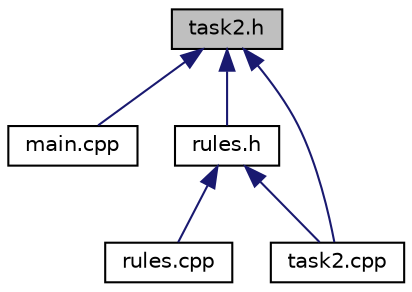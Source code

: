 digraph "task2.h"
{
  edge [fontname="Helvetica",fontsize="10",labelfontname="Helvetica",labelfontsize="10"];
  node [fontname="Helvetica",fontsize="10",shape=record];
  Node4 [label="task2.h",height=0.2,width=0.4,color="black", fillcolor="grey75", style="filled", fontcolor="black"];
  Node4 -> Node5 [dir="back",color="midnightblue",fontsize="10",style="solid",fontname="Helvetica"];
  Node5 [label="main.cpp",height=0.2,width=0.4,color="black", fillcolor="white", style="filled",URL="$main_8cpp.html"];
  Node4 -> Node6 [dir="back",color="midnightblue",fontsize="10",style="solid",fontname="Helvetica"];
  Node6 [label="rules.h",height=0.2,width=0.4,color="black", fillcolor="white", style="filled",URL="$rules_8h.html"];
  Node6 -> Node7 [dir="back",color="midnightblue",fontsize="10",style="solid",fontname="Helvetica"];
  Node7 [label="rules.cpp",height=0.2,width=0.4,color="black", fillcolor="white", style="filled",URL="$rules_8cpp.html"];
  Node6 -> Node8 [dir="back",color="midnightblue",fontsize="10",style="solid",fontname="Helvetica"];
  Node8 [label="task2.cpp",height=0.2,width=0.4,color="black", fillcolor="white", style="filled",URL="$task2_8cpp.html"];
  Node4 -> Node8 [dir="back",color="midnightblue",fontsize="10",style="solid",fontname="Helvetica"];
}
